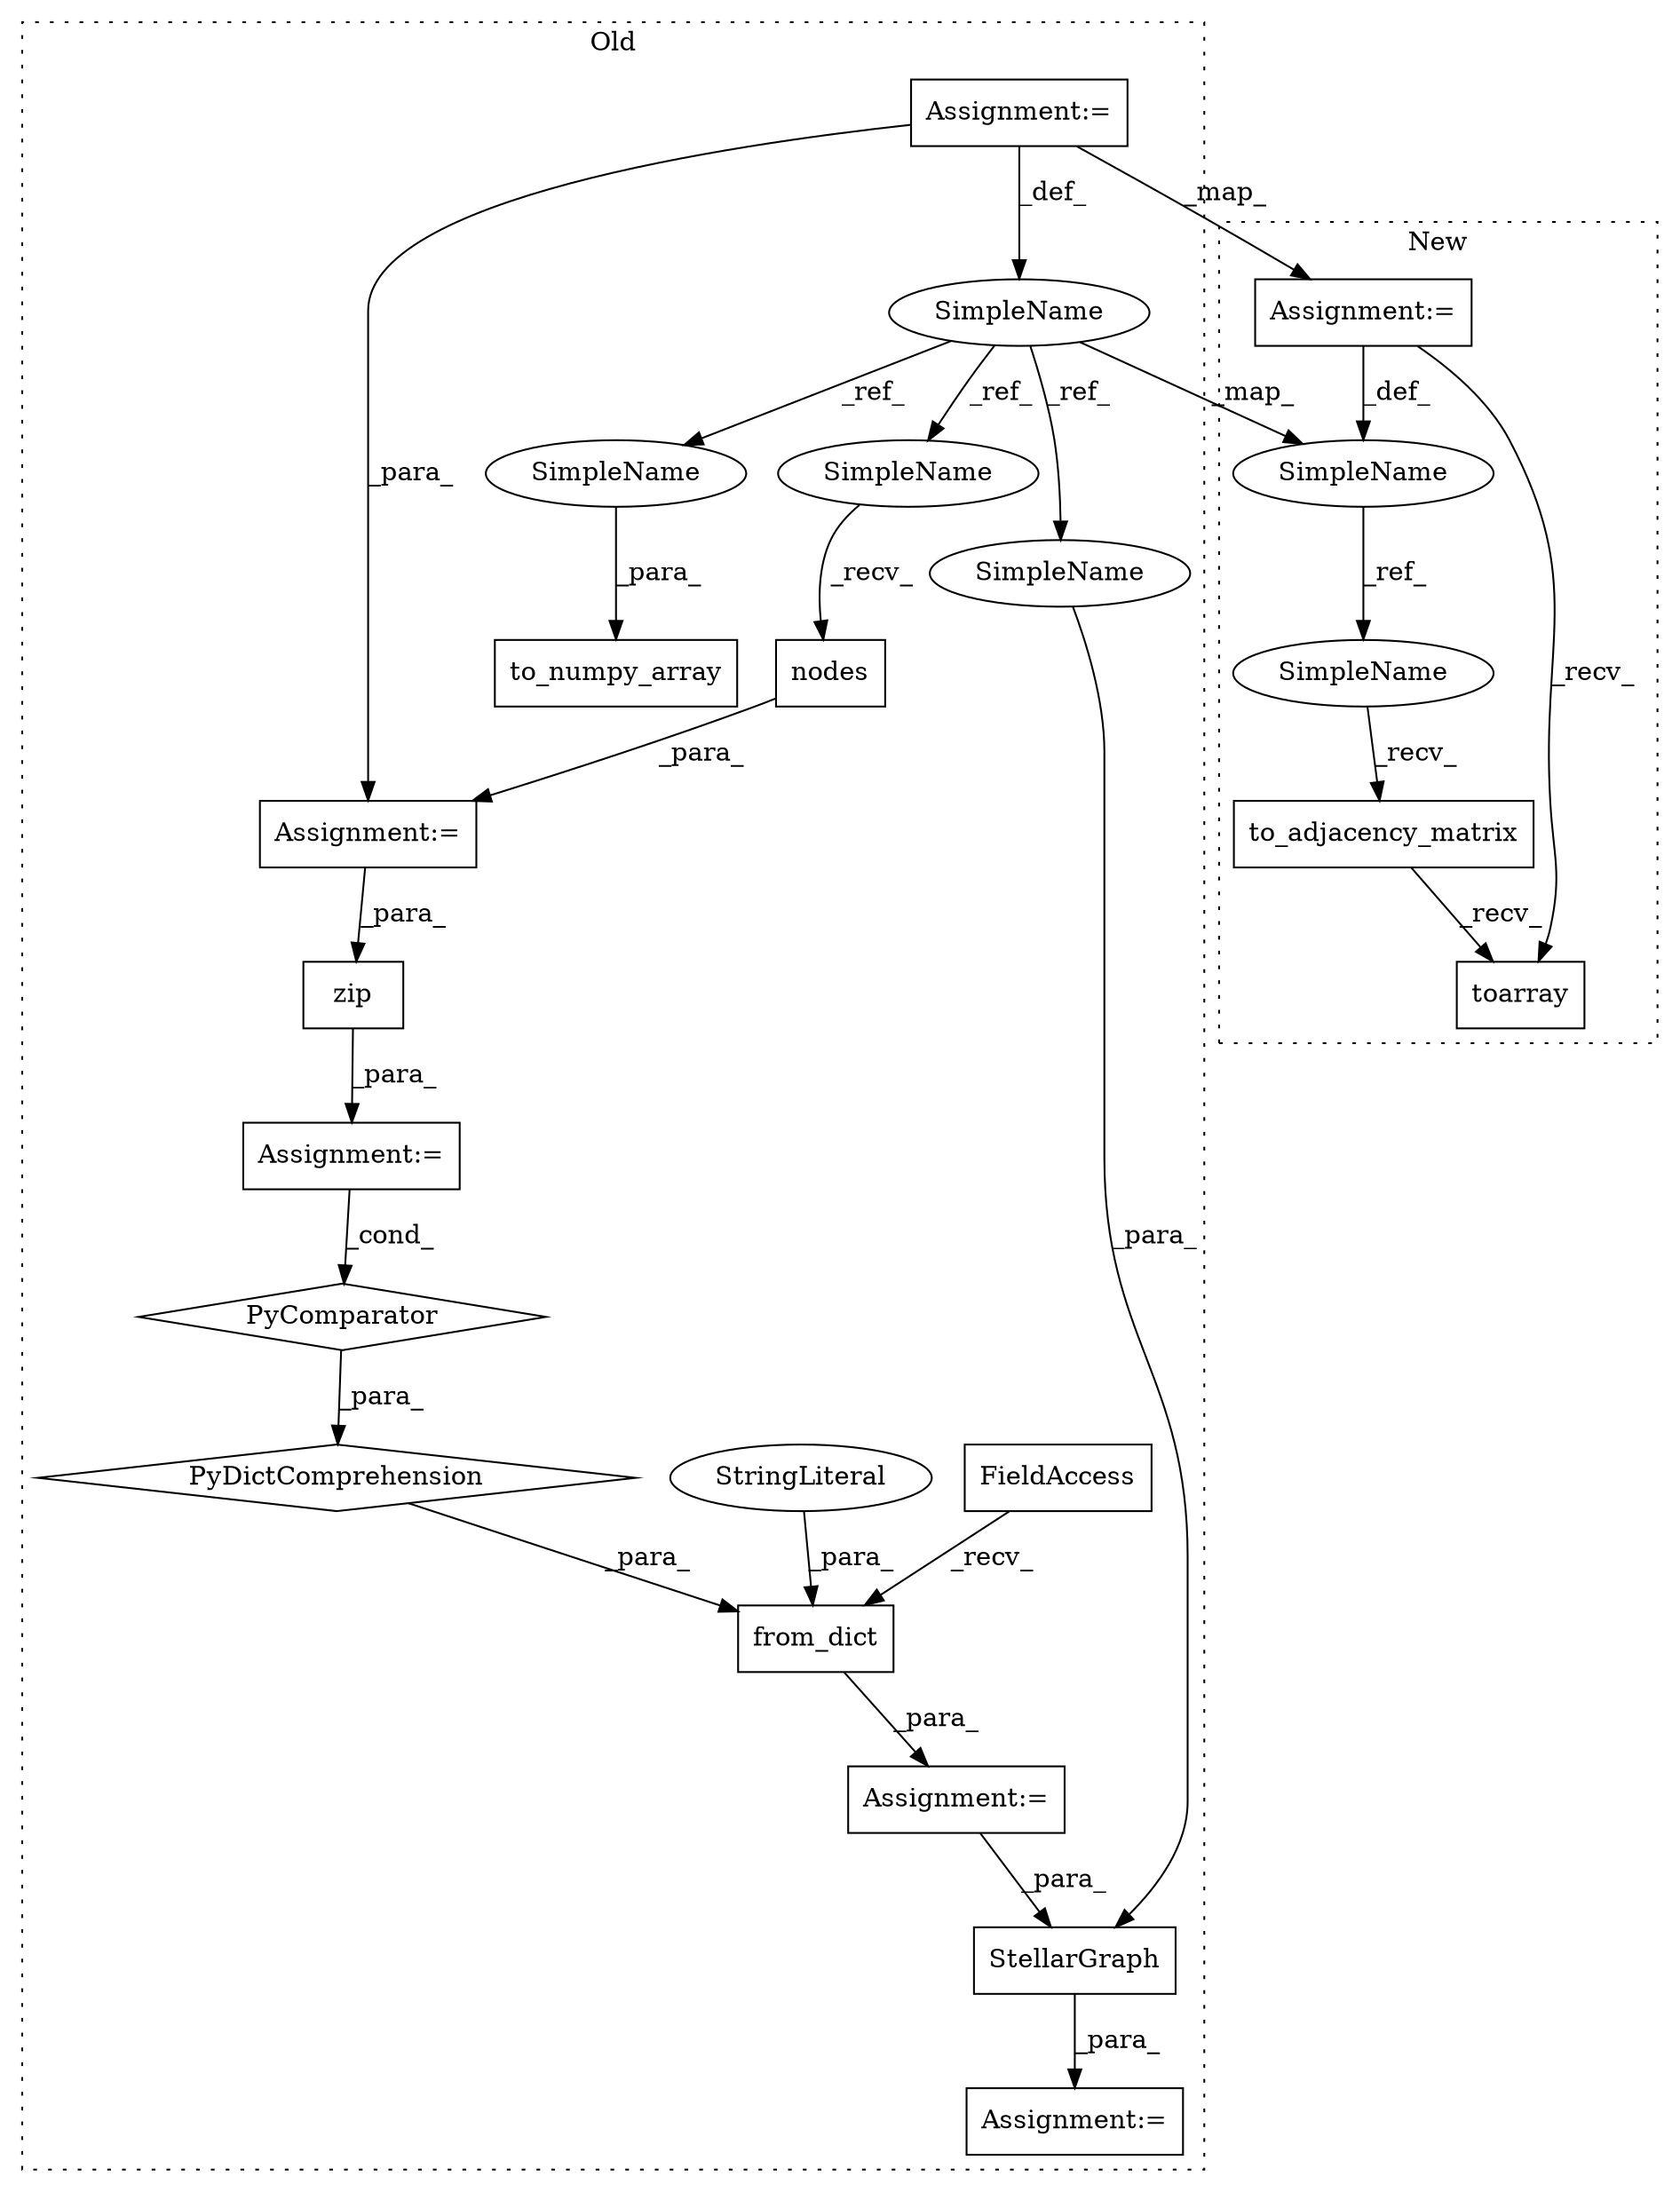 digraph G {
subgraph cluster0 {
1 [label="nodes" a="32" s="14065" l="7" shape="box"];
3 [label="SimpleName" a="42" s="13727" l="1" shape="ellipse"];
5 [label="StellarGraph" a="32" s="14259,14287" l="13,1" shape="box"];
6 [label="zip" a="32" s="14212,14230" l="4,1" shape="box"];
7 [label="PyComparator" a="113" s="14205" l="35" shape="diamond"];
9 [label="to_numpy_array" a="32" s="13933,13949" l="15,1" shape="box"];
10 [label="from_dict" a="32" s="14109,14250" l="21,1" shape="box"];
11 [label="FieldAccess" a="22" s="14092" l="16" shape="box"];
12 [label="Assignment:=" a="7" s="14091" l="1" shape="box"];
13 [label="Assignment:=" a="7" s="14205" l="35" shape="box"];
14 [label="StringLiteral" a="45" s="14243" l="7" shape="ellipse"];
15 [label="Assignment:=" a="7" s="14062" l="1" shape="box"];
16 [label="Assignment:=" a="7" s="14258" l="1" shape="box"];
17 [label="PyDictComprehension" a="110" s="14130" l="118" shape="diamond"];
18 [label="Assignment:=" a="7" s="13727" l="1" shape="box"];
20 [label="SimpleName" a="42" s="13948" l="1" shape="ellipse"];
21 [label="SimpleName" a="42" s="14063" l="1" shape="ellipse"];
22 [label="SimpleName" a="42" s="14272" l="1" shape="ellipse"];
label = "Old";
style="dotted";
}
subgraph cluster1 {
2 [label="to_adjacency_matrix" a="32" s="11927" l="21" shape="box"];
4 [label="SimpleName" a="42" s="11759" l="1" shape="ellipse"];
8 [label="toarray" a="32" s="11949" l="9" shape="box"];
19 [label="Assignment:=" a="7" s="11759" l="1" shape="box"];
23 [label="SimpleName" a="42" s="11925" l="1" shape="ellipse"];
label = "New";
style="dotted";
}
1 -> 15 [label="_para_"];
2 -> 8 [label="_recv_"];
3 -> 20 [label="_ref_"];
3 -> 22 [label="_ref_"];
3 -> 4 [label="_map_"];
3 -> 21 [label="_ref_"];
4 -> 23 [label="_ref_"];
5 -> 16 [label="_para_"];
6 -> 13 [label="_para_"];
7 -> 17 [label="_para_"];
10 -> 12 [label="_para_"];
11 -> 10 [label="_recv_"];
12 -> 5 [label="_para_"];
13 -> 7 [label="_cond_"];
14 -> 10 [label="_para_"];
15 -> 6 [label="_para_"];
17 -> 10 [label="_para_"];
18 -> 19 [label="_map_"];
18 -> 3 [label="_def_"];
18 -> 15 [label="_para_"];
19 -> 4 [label="_def_"];
19 -> 8 [label="_recv_"];
20 -> 9 [label="_para_"];
21 -> 1 [label="_recv_"];
22 -> 5 [label="_para_"];
23 -> 2 [label="_recv_"];
}